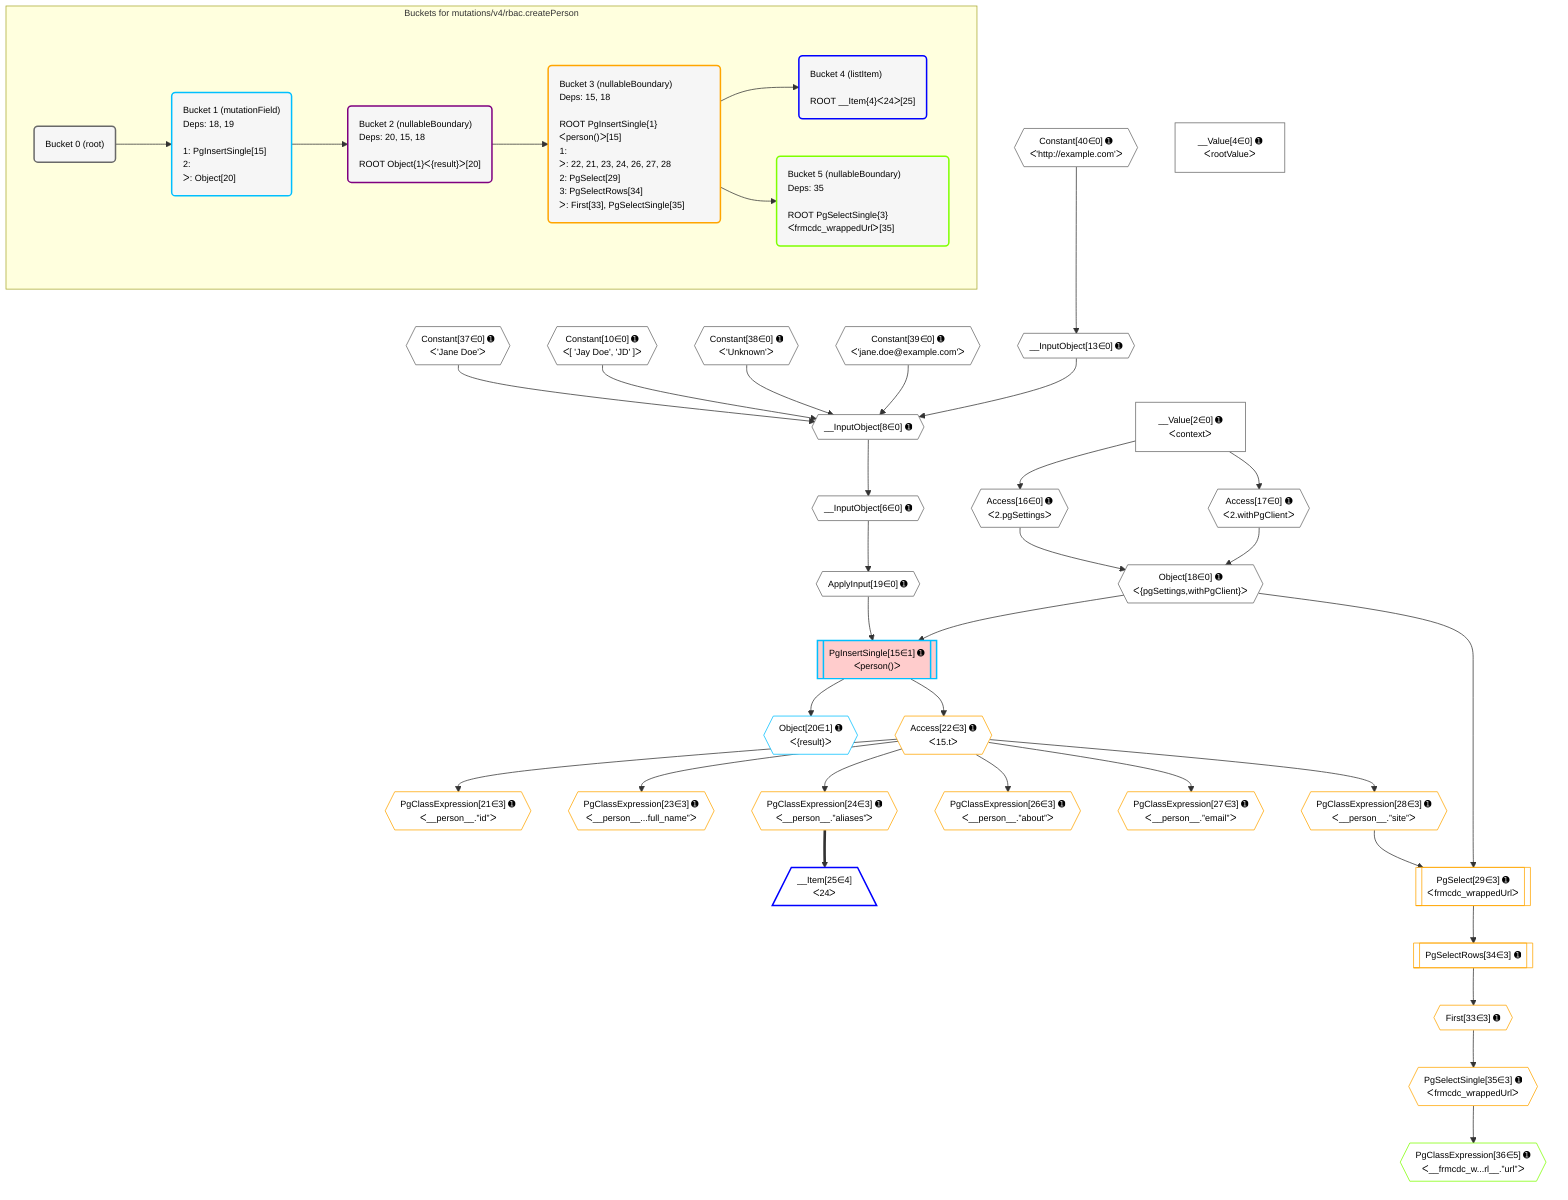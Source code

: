 %%{init: {'themeVariables': { 'fontSize': '12px'}}}%%
graph TD
    classDef path fill:#eee,stroke:#000,color:#000
    classDef plan fill:#fff,stroke-width:1px,color:#000
    classDef itemplan fill:#fff,stroke-width:2px,color:#000
    classDef unbatchedplan fill:#dff,stroke-width:1px,color:#000
    classDef sideeffectplan fill:#fcc,stroke-width:2px,color:#000
    classDef bucket fill:#f6f6f6,color:#000,stroke-width:2px,text-align:left


    %% plan dependencies
    __InputObject8{{"__InputObject[8∈0] ➊"}}:::plan
    Constant37{{"Constant[37∈0] ➊<br />ᐸ'Jane Doe'ᐳ"}}:::plan
    Constant10{{"Constant[10∈0] ➊<br />ᐸ[ 'Jay Doe', 'JD' ]ᐳ"}}:::plan
    Constant38{{"Constant[38∈0] ➊<br />ᐸ'Unknown'ᐳ"}}:::plan
    Constant39{{"Constant[39∈0] ➊<br />ᐸ'jane.doe@example.com'ᐳ"}}:::plan
    __InputObject13{{"__InputObject[13∈0] ➊"}}:::plan
    Constant37 & Constant10 & Constant38 & Constant39 & __InputObject13 --> __InputObject8
    __InputObject6{{"__InputObject[6∈0] ➊"}}:::plan
    __InputObject8 --> __InputObject6
    Object18{{"Object[18∈0] ➊<br />ᐸ{pgSettings,withPgClient}ᐳ"}}:::plan
    Access16{{"Access[16∈0] ➊<br />ᐸ2.pgSettingsᐳ"}}:::plan
    Access17{{"Access[17∈0] ➊<br />ᐸ2.withPgClientᐳ"}}:::plan
    Access16 & Access17 --> Object18
    Constant40{{"Constant[40∈0] ➊<br />ᐸ'http://example.com'ᐳ"}}:::plan
    Constant40 --> __InputObject13
    __Value2["__Value[2∈0] ➊<br />ᐸcontextᐳ"]:::plan
    __Value2 --> Access16
    __Value2 --> Access17
    ApplyInput19{{"ApplyInput[19∈0] ➊"}}:::plan
    __InputObject6 --> ApplyInput19
    __Value4["__Value[4∈0] ➊<br />ᐸrootValueᐳ"]:::plan
    PgInsertSingle15[["PgInsertSingle[15∈1] ➊<br />ᐸperson()ᐳ"]]:::sideeffectplan
    Object18 & ApplyInput19 --> PgInsertSingle15
    Object20{{"Object[20∈1] ➊<br />ᐸ{result}ᐳ"}}:::plan
    PgInsertSingle15 --> Object20
    PgSelect29[["PgSelect[29∈3] ➊<br />ᐸfrmcdc_wrappedUrlᐳ"]]:::plan
    PgClassExpression28{{"PgClassExpression[28∈3] ➊<br />ᐸ__person__.”site”ᐳ"}}:::plan
    Object18 & PgClassExpression28 --> PgSelect29
    PgClassExpression21{{"PgClassExpression[21∈3] ➊<br />ᐸ__person__.”id”ᐳ"}}:::plan
    Access22{{"Access[22∈3] ➊<br />ᐸ15.tᐳ"}}:::plan
    Access22 --> PgClassExpression21
    PgInsertSingle15 --> Access22
    PgClassExpression23{{"PgClassExpression[23∈3] ➊<br />ᐸ__person__...full_name”ᐳ"}}:::plan
    Access22 --> PgClassExpression23
    PgClassExpression24{{"PgClassExpression[24∈3] ➊<br />ᐸ__person__.”aliases”ᐳ"}}:::plan
    Access22 --> PgClassExpression24
    PgClassExpression26{{"PgClassExpression[26∈3] ➊<br />ᐸ__person__.”about”ᐳ"}}:::plan
    Access22 --> PgClassExpression26
    PgClassExpression27{{"PgClassExpression[27∈3] ➊<br />ᐸ__person__.”email”ᐳ"}}:::plan
    Access22 --> PgClassExpression27
    Access22 --> PgClassExpression28
    First33{{"First[33∈3] ➊"}}:::plan
    PgSelectRows34[["PgSelectRows[34∈3] ➊"]]:::plan
    PgSelectRows34 --> First33
    PgSelect29 --> PgSelectRows34
    PgSelectSingle35{{"PgSelectSingle[35∈3] ➊<br />ᐸfrmcdc_wrappedUrlᐳ"}}:::plan
    First33 --> PgSelectSingle35
    __Item25[/"__Item[25∈4]<br />ᐸ24ᐳ"\]:::itemplan
    PgClassExpression24 ==> __Item25
    PgClassExpression36{{"PgClassExpression[36∈5] ➊<br />ᐸ__frmcdc_w...rl__.”url”ᐳ"}}:::plan
    PgSelectSingle35 --> PgClassExpression36

    %% define steps

    subgraph "Buckets for mutations/v4/rbac.createPerson"
    Bucket0("Bucket 0 (root)"):::bucket
    classDef bucket0 stroke:#696969
    class Bucket0,__Value2,__Value4,__InputObject6,__InputObject8,Constant10,__InputObject13,Access16,Access17,Object18,ApplyInput19,Constant37,Constant38,Constant39,Constant40 bucket0
    Bucket1("Bucket 1 (mutationField)<br />Deps: 18, 19<br /><br />1: PgInsertSingle[15]<br />2: <br />ᐳ: Object[20]"):::bucket
    classDef bucket1 stroke:#00bfff
    class Bucket1,PgInsertSingle15,Object20 bucket1
    Bucket2("Bucket 2 (nullableBoundary)<br />Deps: 20, 15, 18<br /><br />ROOT Object{1}ᐸ{result}ᐳ[20]"):::bucket
    classDef bucket2 stroke:#7f007f
    class Bucket2 bucket2
    Bucket3("Bucket 3 (nullableBoundary)<br />Deps: 15, 18<br /><br />ROOT PgInsertSingle{1}ᐸperson()ᐳ[15]<br />1: <br />ᐳ: 22, 21, 23, 24, 26, 27, 28<br />2: PgSelect[29]<br />3: PgSelectRows[34]<br />ᐳ: First[33], PgSelectSingle[35]"):::bucket
    classDef bucket3 stroke:#ffa500
    class Bucket3,PgClassExpression21,Access22,PgClassExpression23,PgClassExpression24,PgClassExpression26,PgClassExpression27,PgClassExpression28,PgSelect29,First33,PgSelectRows34,PgSelectSingle35 bucket3
    Bucket4("Bucket 4 (listItem)<br /><br />ROOT __Item{4}ᐸ24ᐳ[25]"):::bucket
    classDef bucket4 stroke:#0000ff
    class Bucket4,__Item25 bucket4
    Bucket5("Bucket 5 (nullableBoundary)<br />Deps: 35<br /><br />ROOT PgSelectSingle{3}ᐸfrmcdc_wrappedUrlᐳ[35]"):::bucket
    classDef bucket5 stroke:#7fff00
    class Bucket5,PgClassExpression36 bucket5
    Bucket0 --> Bucket1
    Bucket1 --> Bucket2
    Bucket2 --> Bucket3
    Bucket3 --> Bucket4 & Bucket5
    end